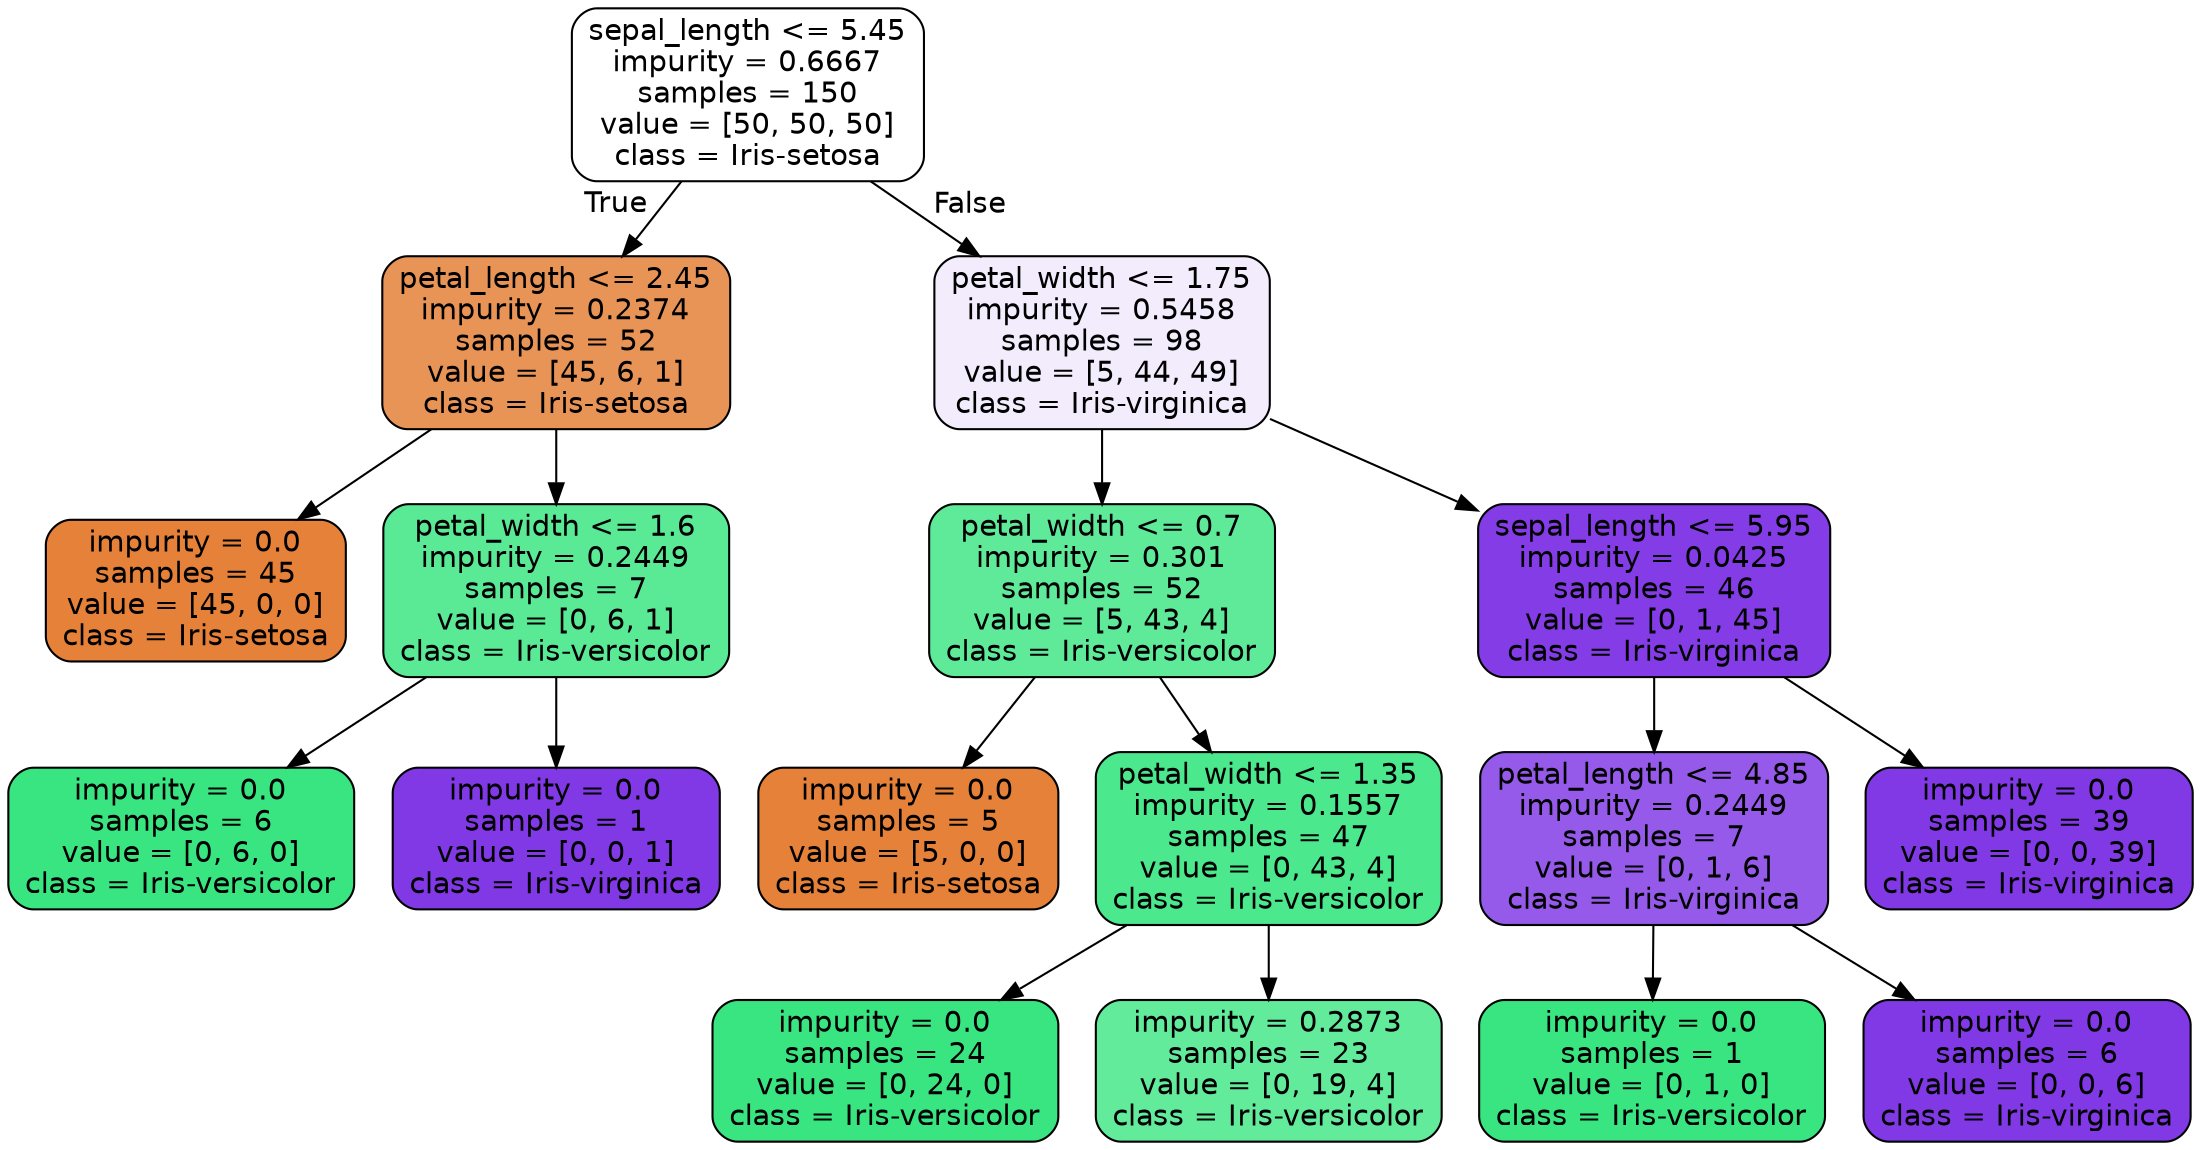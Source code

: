 digraph Tree {
node [shape=box, style="filled, rounded", color="black", fontname=helvetica] ;
edge [fontname=helvetica] ;
0 [label="sepal_length <= 5.45\nimpurity = 0.6667\nsamples = 150\nvalue = [50, 50, 50]\nclass = Iris-setosa", fillcolor="#e5813900"] ;
1 [label="petal_length <= 2.45\nimpurity = 0.2374\nsamples = 52\nvalue = [45, 6, 1]\nclass = Iris-setosa", fillcolor="#e58139d8"] ;
0 -> 1 [labeldistance=2.5, labelangle=45, headlabel="True"] ;
2 [label="impurity = 0.0\nsamples = 45\nvalue = [45, 0, 0]\nclass = Iris-setosa", fillcolor="#e58139ff"] ;
1 -> 2 ;
3 [label="petal_width <= 1.6\nimpurity = 0.2449\nsamples = 7\nvalue = [0, 6, 1]\nclass = Iris-versicolor", fillcolor="#39e581d4"] ;
1 -> 3 ;
4 [label="impurity = 0.0\nsamples = 6\nvalue = [0, 6, 0]\nclass = Iris-versicolor", fillcolor="#39e581ff"] ;
3 -> 4 ;
5 [label="impurity = 0.0\nsamples = 1\nvalue = [0, 0, 1]\nclass = Iris-virginica", fillcolor="#8139e5ff"] ;
3 -> 5 ;
6 [label="petal_width <= 1.75\nimpurity = 0.5458\nsamples = 98\nvalue = [5, 44, 49]\nclass = Iris-virginica", fillcolor="#8139e518"] ;
0 -> 6 [labeldistance=2.5, labelangle=-45, headlabel="False"] ;
7 [label="petal_width <= 0.7\nimpurity = 0.301\nsamples = 52\nvalue = [5, 43, 4]\nclass = Iris-versicolor", fillcolor="#39e581ce"] ;
6 -> 7 ;
8 [label="impurity = 0.0\nsamples = 5\nvalue = [5, 0, 0]\nclass = Iris-setosa", fillcolor="#e58139ff"] ;
7 -> 8 ;
9 [label="petal_width <= 1.35\nimpurity = 0.1557\nsamples = 47\nvalue = [0, 43, 4]\nclass = Iris-versicolor", fillcolor="#39e581e7"] ;
7 -> 9 ;
10 [label="impurity = 0.0\nsamples = 24\nvalue = [0, 24, 0]\nclass = Iris-versicolor", fillcolor="#39e581ff"] ;
9 -> 10 ;
11 [label="impurity = 0.2873\nsamples = 23\nvalue = [0, 19, 4]\nclass = Iris-versicolor", fillcolor="#39e581c9"] ;
9 -> 11 ;
12 [label="sepal_length <= 5.95\nimpurity = 0.0425\nsamples = 46\nvalue = [0, 1, 45]\nclass = Iris-virginica", fillcolor="#8139e5f9"] ;
6 -> 12 ;
13 [label="petal_length <= 4.85\nimpurity = 0.2449\nsamples = 7\nvalue = [0, 1, 6]\nclass = Iris-virginica", fillcolor="#8139e5d4"] ;
12 -> 13 ;
14 [label="impurity = 0.0\nsamples = 1\nvalue = [0, 1, 0]\nclass = Iris-versicolor", fillcolor="#39e581ff"] ;
13 -> 14 ;
15 [label="impurity = 0.0\nsamples = 6\nvalue = [0, 0, 6]\nclass = Iris-virginica", fillcolor="#8139e5ff"] ;
13 -> 15 ;
16 [label="impurity = 0.0\nsamples = 39\nvalue = [0, 0, 39]\nclass = Iris-virginica", fillcolor="#8139e5ff"] ;
12 -> 16 ;
}